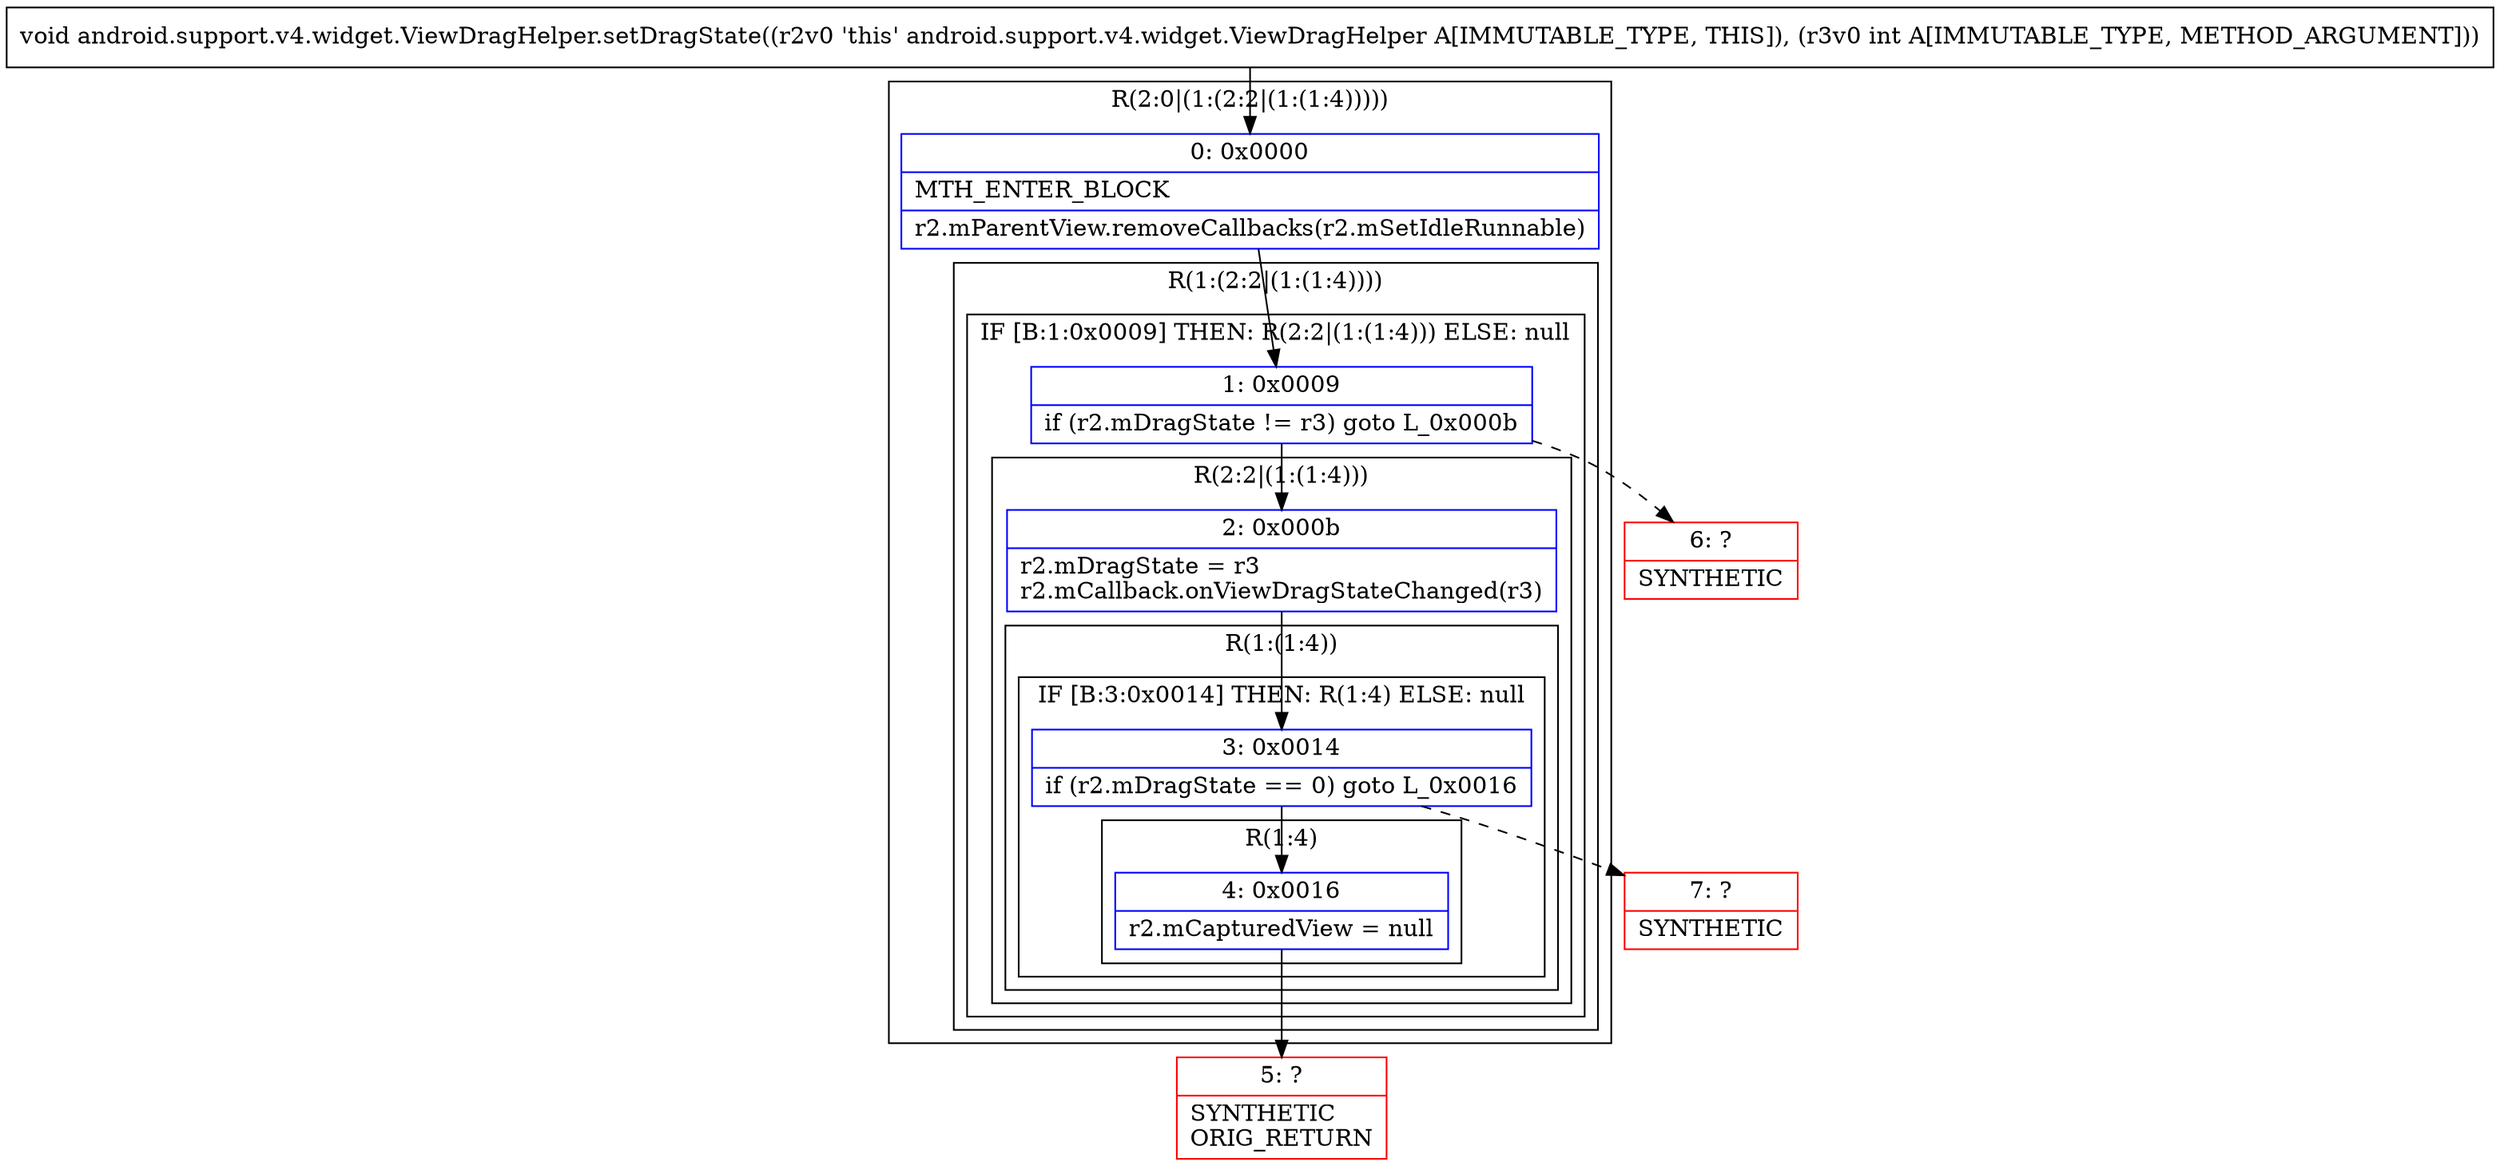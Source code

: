 digraph "CFG forandroid.support.v4.widget.ViewDragHelper.setDragState(I)V" {
subgraph cluster_Region_1521273454 {
label = "R(2:0|(1:(2:2|(1:(1:4)))))";
node [shape=record,color=blue];
Node_0 [shape=record,label="{0\:\ 0x0000|MTH_ENTER_BLOCK\l|r2.mParentView.removeCallbacks(r2.mSetIdleRunnable)\l}"];
subgraph cluster_Region_213460191 {
label = "R(1:(2:2|(1:(1:4))))";
node [shape=record,color=blue];
subgraph cluster_IfRegion_19674309 {
label = "IF [B:1:0x0009] THEN: R(2:2|(1:(1:4))) ELSE: null";
node [shape=record,color=blue];
Node_1 [shape=record,label="{1\:\ 0x0009|if (r2.mDragState != r3) goto L_0x000b\l}"];
subgraph cluster_Region_1754969468 {
label = "R(2:2|(1:(1:4)))";
node [shape=record,color=blue];
Node_2 [shape=record,label="{2\:\ 0x000b|r2.mDragState = r3\lr2.mCallback.onViewDragStateChanged(r3)\l}"];
subgraph cluster_Region_1423568315 {
label = "R(1:(1:4))";
node [shape=record,color=blue];
subgraph cluster_IfRegion_293839907 {
label = "IF [B:3:0x0014] THEN: R(1:4) ELSE: null";
node [shape=record,color=blue];
Node_3 [shape=record,label="{3\:\ 0x0014|if (r2.mDragState == 0) goto L_0x0016\l}"];
subgraph cluster_Region_1911103690 {
label = "R(1:4)";
node [shape=record,color=blue];
Node_4 [shape=record,label="{4\:\ 0x0016|r2.mCapturedView = null\l}"];
}
}
}
}
}
}
}
Node_5 [shape=record,color=red,label="{5\:\ ?|SYNTHETIC\lORIG_RETURN\l}"];
Node_6 [shape=record,color=red,label="{6\:\ ?|SYNTHETIC\l}"];
Node_7 [shape=record,color=red,label="{7\:\ ?|SYNTHETIC\l}"];
MethodNode[shape=record,label="{void android.support.v4.widget.ViewDragHelper.setDragState((r2v0 'this' android.support.v4.widget.ViewDragHelper A[IMMUTABLE_TYPE, THIS]), (r3v0 int A[IMMUTABLE_TYPE, METHOD_ARGUMENT])) }"];
MethodNode -> Node_0;
Node_0 -> Node_1;
Node_1 -> Node_2;
Node_1 -> Node_6[style=dashed];
Node_2 -> Node_3;
Node_3 -> Node_4;
Node_3 -> Node_7[style=dashed];
Node_4 -> Node_5;
}

